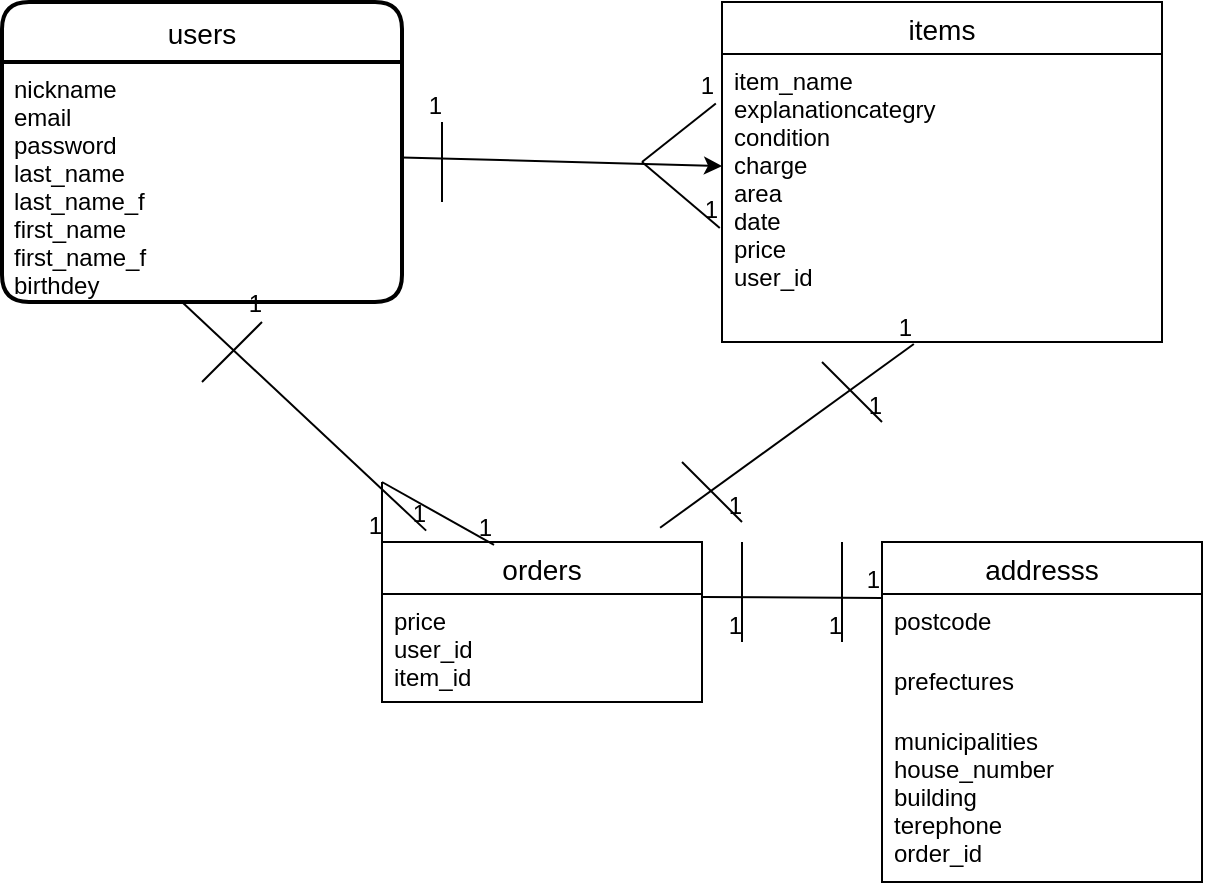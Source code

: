 <mxfile>
    <diagram id="49bUdY0EmBCZfWzdTCOo" name="ページ1">
        <mxGraphModel dx="898" dy="577" grid="1" gridSize="10" guides="1" tooltips="1" connect="1" arrows="1" fold="1" page="1" pageScale="1" pageWidth="827" pageHeight="1169" math="0" shadow="0">
            <root>
                <mxCell id="0"/>
                <mxCell id="1" parent="0"/>
                <mxCell id="22" style="edgeStyle=none;html=1;" parent="1" source="18" target="23" edge="1">
                    <mxGeometry relative="1" as="geometry">
                        <mxPoint x="400" y="190" as="targetPoint"/>
                    </mxGeometry>
                </mxCell>
                <mxCell id="18" value="users" style="swimlane;childLayout=stackLayout;horizontal=1;startSize=30;horizontalStack=0;rounded=1;fontSize=14;fontStyle=0;strokeWidth=2;resizeParent=0;resizeLast=1;shadow=0;dashed=0;align=center;" parent="1" vertex="1">
                    <mxGeometry x="40" y="110" width="200" height="150" as="geometry"/>
                </mxCell>
                <mxCell id="19" value="nickname&#10;email&#10;password&#10;last_name&#10;last_name_f&#10;first_name&#10;first_name_f&#10;birthdey" style="align=left;strokeColor=none;fillColor=none;spacingLeft=4;fontSize=12;verticalAlign=top;resizable=0;rotatable=0;part=1;" parent="18" vertex="1">
                    <mxGeometry y="30" width="200" height="120" as="geometry"/>
                </mxCell>
                <mxCell id="23" value="items" style="swimlane;fontStyle=0;childLayout=stackLayout;horizontal=1;startSize=26;horizontalStack=0;resizeParent=1;resizeParentMax=0;resizeLast=0;collapsible=1;marginBottom=0;align=center;fontSize=14;" parent="1" vertex="1">
                    <mxGeometry x="400" y="110" width="220" height="170" as="geometry"/>
                </mxCell>
                <mxCell id="26" value="item_name&#10;explanationcategry&#10;condition&#10;charge&#10;area&#10;date&#10;price&#10;user_id" style="text;strokeColor=none;fillColor=none;spacingLeft=4;spacingRight=4;overflow=hidden;rotatable=0;points=[[0,0.5],[1,0.5]];portConstraint=eastwest;fontSize=12;" parent="23" vertex="1">
                    <mxGeometry y="26" width="220" height="144" as="geometry"/>
                </mxCell>
                <mxCell id="27" value="" style="endArrow=none;html=1;rounded=0;" parent="1" edge="1">
                    <mxGeometry relative="1" as="geometry">
                        <mxPoint x="260" y="210" as="sourcePoint"/>
                        <mxPoint x="260" y="170" as="targetPoint"/>
                        <Array as="points"/>
                    </mxGeometry>
                </mxCell>
                <mxCell id="28" value="1" style="resizable=0;html=1;align=right;verticalAlign=bottom;" parent="27" connectable="0" vertex="1">
                    <mxGeometry x="1" relative="1" as="geometry"/>
                </mxCell>
                <mxCell id="29" value="" style="endArrow=none;html=1;rounded=0;entryX=-0.014;entryY=0.172;entryDx=0;entryDy=0;entryPerimeter=0;" parent="1" target="26" edge="1">
                    <mxGeometry relative="1" as="geometry">
                        <mxPoint x="360" y="190" as="sourcePoint"/>
                        <mxPoint x="360" y="160" as="targetPoint"/>
                    </mxGeometry>
                </mxCell>
                <mxCell id="30" value="1" style="resizable=0;html=1;align=right;verticalAlign=bottom;" parent="29" connectable="0" vertex="1">
                    <mxGeometry x="1" relative="1" as="geometry"/>
                </mxCell>
                <mxCell id="31" value="" style="endArrow=none;html=1;rounded=0;entryX=-0.005;entryY=0.604;entryDx=0;entryDy=0;entryPerimeter=0;" parent="1" target="26" edge="1">
                    <mxGeometry relative="1" as="geometry">
                        <mxPoint x="360" y="190" as="sourcePoint"/>
                        <mxPoint x="450" y="300" as="targetPoint"/>
                    </mxGeometry>
                </mxCell>
                <mxCell id="32" value="1" style="resizable=0;html=1;align=right;verticalAlign=bottom;" parent="31" connectable="0" vertex="1">
                    <mxGeometry x="1" relative="1" as="geometry"/>
                </mxCell>
                <mxCell id="33" value="orders" style="swimlane;fontStyle=0;childLayout=stackLayout;horizontal=1;startSize=26;horizontalStack=0;resizeParent=1;resizeParentMax=0;resizeLast=0;collapsible=1;marginBottom=0;align=center;fontSize=14;" parent="1" vertex="1">
                    <mxGeometry x="230" y="380" width="160" height="80" as="geometry"/>
                </mxCell>
                <mxCell id="36" value="price&#10;user_id&#10;item_id" style="text;strokeColor=none;fillColor=none;spacingLeft=4;spacingRight=4;overflow=hidden;rotatable=0;points=[[0,0.5],[1,0.5]];portConstraint=eastwest;fontSize=12;" parent="33" vertex="1">
                    <mxGeometry y="26" width="160" height="54" as="geometry"/>
                </mxCell>
                <mxCell id="38" value="addresss" style="swimlane;fontStyle=0;childLayout=stackLayout;horizontal=1;startSize=26;horizontalStack=0;resizeParent=1;resizeParentMax=0;resizeLast=0;collapsible=1;marginBottom=0;align=center;fontSize=14;" parent="1" vertex="1">
                    <mxGeometry x="480" y="380" width="160" height="170" as="geometry"/>
                </mxCell>
                <mxCell id="39" value="postcode" style="text;strokeColor=none;fillColor=none;spacingLeft=4;spacingRight=4;overflow=hidden;rotatable=0;points=[[0,0.5],[1,0.5]];portConstraint=eastwest;fontSize=12;" parent="38" vertex="1">
                    <mxGeometry y="26" width="160" height="30" as="geometry"/>
                </mxCell>
                <mxCell id="40" value="prefectures" style="text;strokeColor=none;fillColor=none;spacingLeft=4;spacingRight=4;overflow=hidden;rotatable=0;points=[[0,0.5],[1,0.5]];portConstraint=eastwest;fontSize=12;" parent="38" vertex="1">
                    <mxGeometry y="56" width="160" height="30" as="geometry"/>
                </mxCell>
                <mxCell id="41" value="municipalities&#10;house_number&#10;building&#10;terephone&#10;order_id" style="text;strokeColor=none;fillColor=none;spacingLeft=4;spacingRight=4;overflow=hidden;rotatable=0;points=[[0,0.5],[1,0.5]];portConstraint=eastwest;fontSize=12;" parent="38" vertex="1">
                    <mxGeometry y="86" width="160" height="84" as="geometry"/>
                </mxCell>
                <mxCell id="42" value="" style="endArrow=none;html=1;rounded=0;entryX=0.436;entryY=1.007;entryDx=0;entryDy=0;entryPerimeter=0;exitX=0.869;exitY=-0.089;exitDx=0;exitDy=0;exitPerimeter=0;" parent="1" source="33" target="26" edge="1">
                    <mxGeometry relative="1" as="geometry">
                        <mxPoint x="290" y="300" as="sourcePoint"/>
                        <mxPoint x="450" y="300" as="targetPoint"/>
                    </mxGeometry>
                </mxCell>
                <mxCell id="43" value="1" style="resizable=0;html=1;align=right;verticalAlign=bottom;" parent="42" connectable="0" vertex="1">
                    <mxGeometry x="1" relative="1" as="geometry"/>
                </mxCell>
                <mxCell id="44" value="" style="endArrow=none;html=1;rounded=0;exitX=0.45;exitY=1;exitDx=0;exitDy=0;exitPerimeter=0;entryX=0.138;entryY=-0.071;entryDx=0;entryDy=0;entryPerimeter=0;" parent="1" source="19" target="33" edge="1">
                    <mxGeometry relative="1" as="geometry">
                        <mxPoint x="290" y="300" as="sourcePoint"/>
                        <mxPoint x="450" y="300" as="targetPoint"/>
                    </mxGeometry>
                </mxCell>
                <mxCell id="45" value="1" style="resizable=0;html=1;align=right;verticalAlign=bottom;" parent="44" connectable="0" vertex="1">
                    <mxGeometry x="1" relative="1" as="geometry"/>
                </mxCell>
                <mxCell id="46" value="" style="endArrow=none;html=1;rounded=0;" parent="1" edge="1">
                    <mxGeometry relative="1" as="geometry">
                        <mxPoint x="450" y="290" as="sourcePoint"/>
                        <mxPoint x="480" y="320" as="targetPoint"/>
                    </mxGeometry>
                </mxCell>
                <mxCell id="47" value="1" style="resizable=0;html=1;align=right;verticalAlign=bottom;" parent="46" connectable="0" vertex="1">
                    <mxGeometry x="1" relative="1" as="geometry"/>
                </mxCell>
                <mxCell id="48" value="" style="endArrow=none;html=1;rounded=0;" parent="1" edge="1">
                    <mxGeometry relative="1" as="geometry">
                        <mxPoint x="140" y="300" as="sourcePoint"/>
                        <mxPoint x="170" y="270" as="targetPoint"/>
                    </mxGeometry>
                </mxCell>
                <mxCell id="49" value="1" style="resizable=0;html=1;align=right;verticalAlign=bottom;" parent="48" connectable="0" vertex="1">
                    <mxGeometry x="1" relative="1" as="geometry"/>
                </mxCell>
                <mxCell id="50" value="" style="endArrow=none;html=1;rounded=0;entryX=0;entryY=0;entryDx=0;entryDy=0;" parent="1" target="33" edge="1">
                    <mxGeometry relative="1" as="geometry">
                        <mxPoint x="230" y="350" as="sourcePoint"/>
                        <mxPoint x="450" y="300" as="targetPoint"/>
                    </mxGeometry>
                </mxCell>
                <mxCell id="51" value="1" style="resizable=0;html=1;align=right;verticalAlign=bottom;" parent="50" connectable="0" vertex="1">
                    <mxGeometry x="1" relative="1" as="geometry"/>
                </mxCell>
                <mxCell id="52" value="" style="endArrow=none;html=1;rounded=0;entryX=0.35;entryY=0.018;entryDx=0;entryDy=0;entryPerimeter=0;" parent="1" target="33" edge="1">
                    <mxGeometry relative="1" as="geometry">
                        <mxPoint x="230" y="350" as="sourcePoint"/>
                        <mxPoint x="450" y="300" as="targetPoint"/>
                    </mxGeometry>
                </mxCell>
                <mxCell id="53" value="1" style="resizable=0;html=1;align=right;verticalAlign=bottom;" parent="52" connectable="0" vertex="1">
                    <mxGeometry x="1" relative="1" as="geometry"/>
                </mxCell>
                <mxCell id="54" value="" style="endArrow=none;html=1;rounded=0;" parent="1" edge="1">
                    <mxGeometry relative="1" as="geometry">
                        <mxPoint x="380" y="340" as="sourcePoint"/>
                        <mxPoint x="410" y="370" as="targetPoint"/>
                    </mxGeometry>
                </mxCell>
                <mxCell id="55" value="1" style="resizable=0;html=1;align=right;verticalAlign=bottom;" parent="54" connectable="0" vertex="1">
                    <mxGeometry x="1" relative="1" as="geometry"/>
                </mxCell>
                <mxCell id="56" value="" style="endArrow=none;html=1;rounded=0;" parent="1" edge="1">
                    <mxGeometry relative="1" as="geometry">
                        <mxPoint x="390" y="407.5" as="sourcePoint"/>
                        <mxPoint x="480" y="408" as="targetPoint"/>
                    </mxGeometry>
                </mxCell>
                <mxCell id="57" value="1" style="resizable=0;html=1;align=right;verticalAlign=bottom;" parent="56" connectable="0" vertex="1">
                    <mxGeometry x="1" relative="1" as="geometry"/>
                </mxCell>
                <mxCell id="58" value="" style="endArrow=none;html=1;rounded=0;" parent="1" edge="1">
                    <mxGeometry relative="1" as="geometry">
                        <mxPoint x="410" y="380" as="sourcePoint"/>
                        <mxPoint x="410" y="430" as="targetPoint"/>
                    </mxGeometry>
                </mxCell>
                <mxCell id="59" value="1" style="resizable=0;html=1;align=right;verticalAlign=bottom;" parent="58" connectable="0" vertex="1">
                    <mxGeometry x="1" relative="1" as="geometry"/>
                </mxCell>
                <mxCell id="60" value="" style="endArrow=none;html=1;rounded=0;" parent="1" edge="1">
                    <mxGeometry relative="1" as="geometry">
                        <mxPoint x="460" y="380" as="sourcePoint"/>
                        <mxPoint x="460" y="430" as="targetPoint"/>
                    </mxGeometry>
                </mxCell>
                <mxCell id="61" value="1" style="resizable=0;html=1;align=right;verticalAlign=bottom;" parent="60" connectable="0" vertex="1">
                    <mxGeometry x="1" relative="1" as="geometry"/>
                </mxCell>
            </root>
        </mxGraphModel>
    </diagram>
</mxfile>
